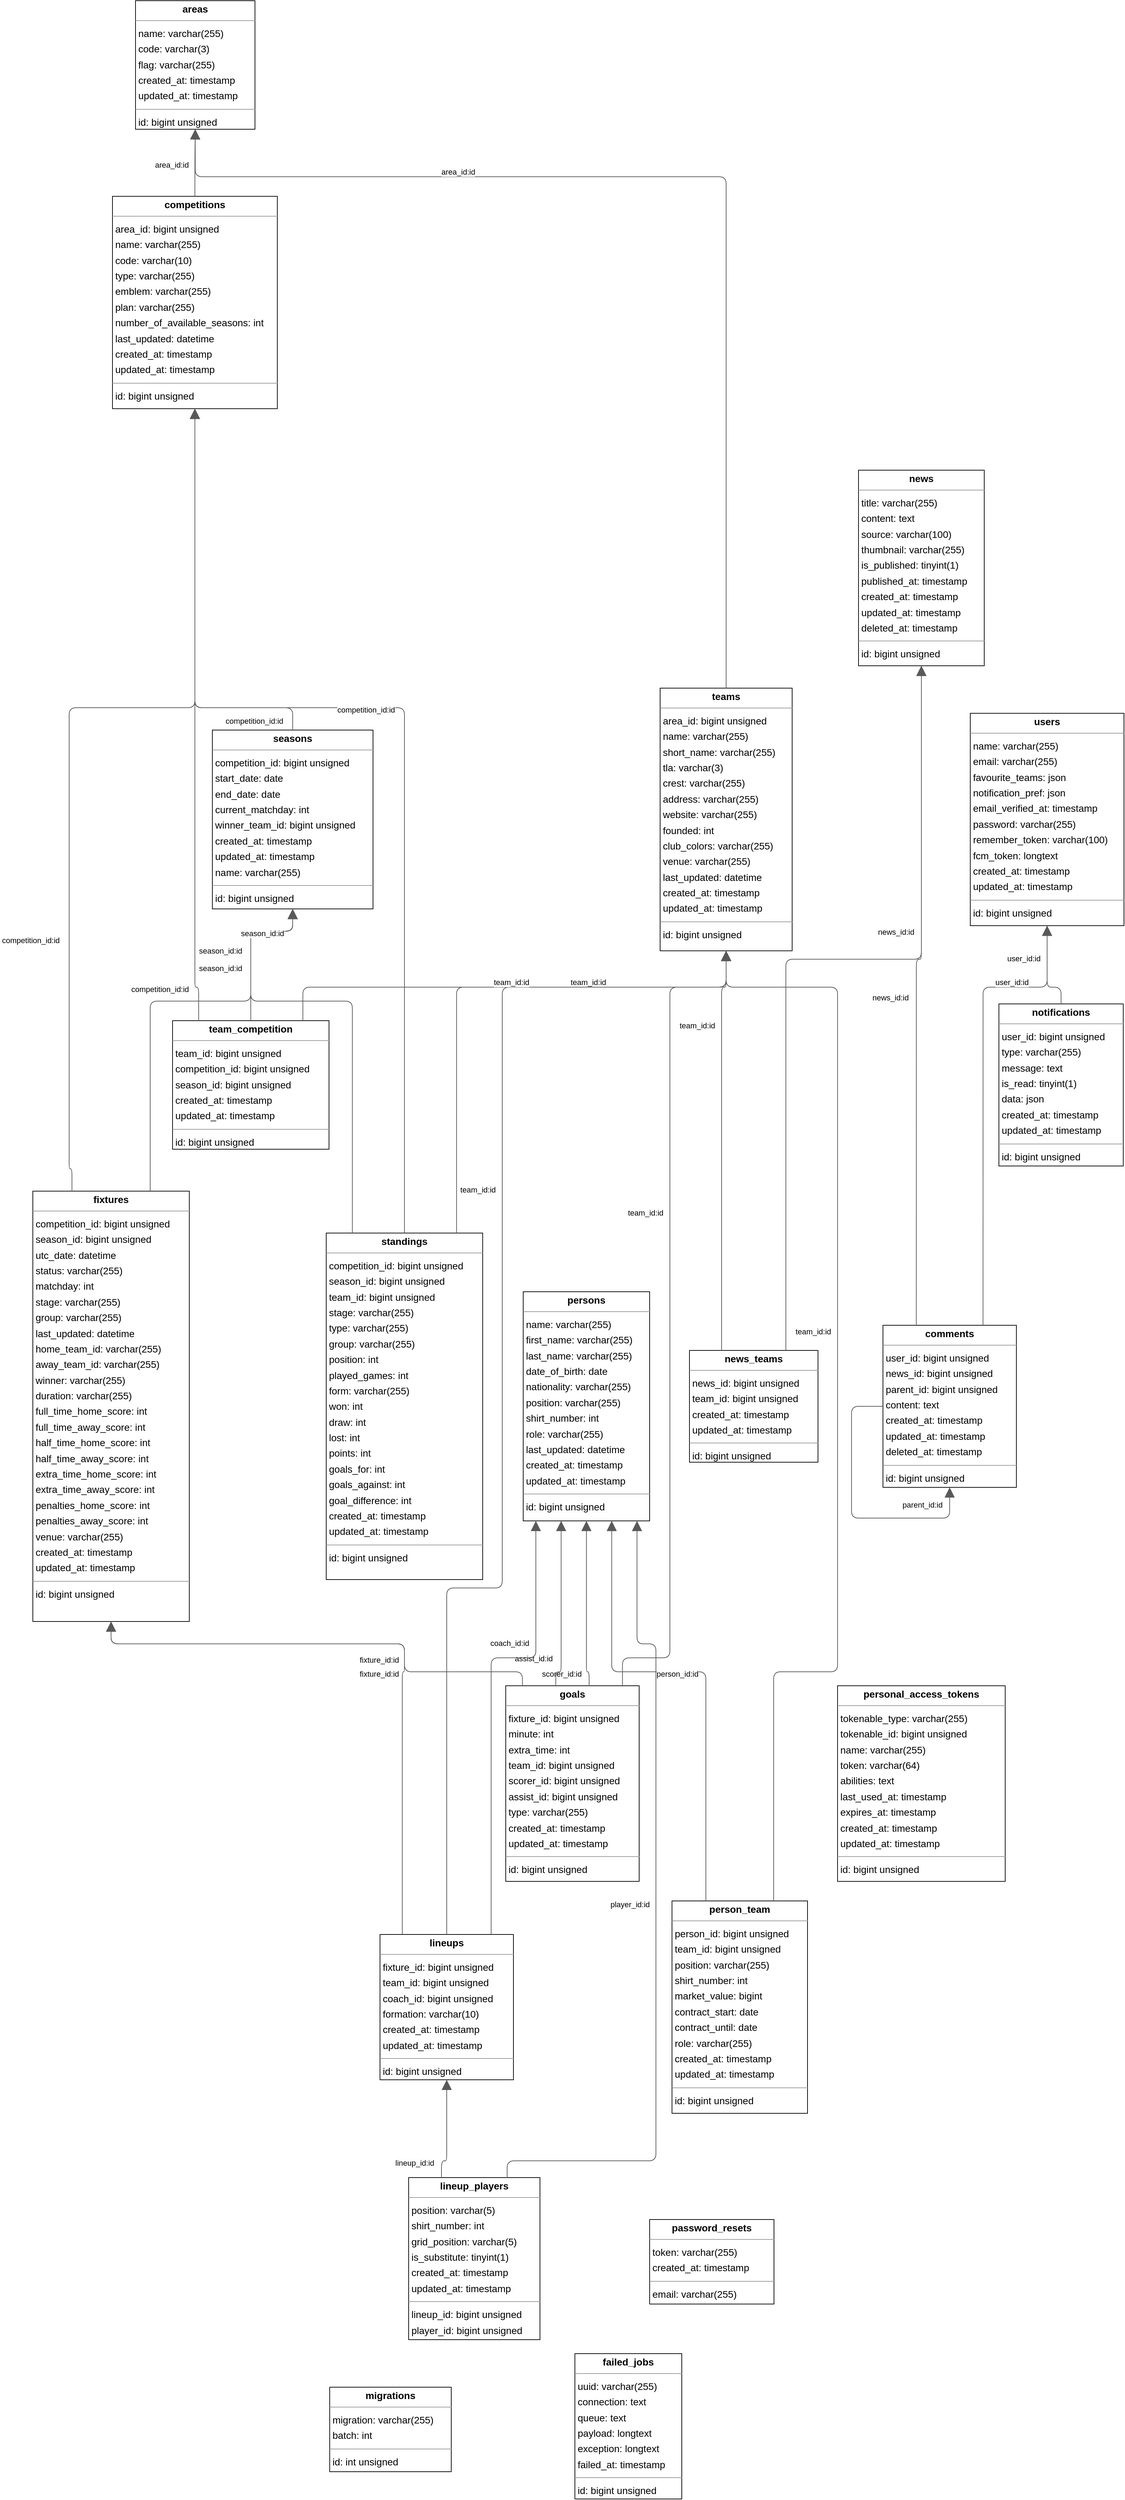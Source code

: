 <mxGraphModel dx="0" dy="0" grid="1" gridSize="10" guides="1" tooltips="1" connect="1" arrows="1" fold="1" page="0" pageScale="1" background="none" math="0" shadow="0">
  <root>
    <mxCell id="0" />
    <mxCell id="1" parent="0" />
    <mxCell id="node13" parent="1" vertex="1" value="&lt;p style=&quot;margin:0px;margin-top:4px;text-align:center;&quot;&gt;&lt;b&gt;areas&lt;/b&gt;&lt;/p&gt;&lt;hr size=&quot;1&quot;/&gt;&lt;p style=&quot;margin:0 0 0 4px;line-height:1.6;&quot;&gt; name: varchar(255)&lt;br/&gt; code: varchar(3)&lt;br/&gt; flag: varchar(255)&lt;br/&gt; created_at: timestamp&lt;br/&gt; updated_at: timestamp&lt;/p&gt;&lt;hr size=&quot;1&quot;/&gt;&lt;p style=&quot;margin:0 0 0 4px;line-height:1.6;&quot;&gt; id: bigint unsigned&lt;/p&gt;" style="verticalAlign=top;align=left;overflow=fill;fontSize=14;fontFamily=Helvetica;html=1;rounded=0;shadow=0;comic=0;labelBackgroundColor=none;strokeWidth=1;">
      <mxGeometry x="27" y="-308" width="171" height="184" as="geometry" />
    </mxCell>
    <mxCell id="node20" parent="1" vertex="1" value="&lt;p style=&quot;margin:0px;margin-top:4px;text-align:center;&quot;&gt;&lt;b&gt;comments&lt;/b&gt;&lt;/p&gt;&lt;hr size=&quot;1&quot;/&gt;&lt;p style=&quot;margin:0 0 0 4px;line-height:1.6;&quot;&gt; user_id: bigint unsigned&lt;br/&gt; news_id: bigint unsigned&lt;br/&gt; parent_id: bigint unsigned&lt;br/&gt; content: text&lt;br/&gt; created_at: timestamp&lt;br/&gt; updated_at: timestamp&lt;br/&gt; deleted_at: timestamp&lt;/p&gt;&lt;hr size=&quot;1&quot;/&gt;&lt;p style=&quot;margin:0 0 0 4px;line-height:1.6;&quot;&gt; id: bigint unsigned&lt;/p&gt;" style="verticalAlign=top;align=left;overflow=fill;fontSize=14;fontFamily=Helvetica;html=1;rounded=0;shadow=0;comic=0;labelBackgroundColor=none;strokeWidth=1;">
      <mxGeometry x="1097" y="1588" width="191" height="232" as="geometry" />
    </mxCell>
    <mxCell id="node11" parent="1" vertex="1" value="&lt;p style=&quot;margin:0px;margin-top:4px;text-align:center;&quot;&gt;&lt;b&gt;competitions&lt;/b&gt;&lt;/p&gt;&lt;hr size=&quot;1&quot;/&gt;&lt;p style=&quot;margin:0 0 0 4px;line-height:1.6;&quot;&gt; area_id: bigint unsigned&lt;br/&gt; name: varchar(255)&lt;br/&gt; code: varchar(10)&lt;br/&gt; type: varchar(255)&lt;br/&gt; emblem: varchar(255)&lt;br/&gt; plan: varchar(255)&lt;br/&gt; number_of_available_seasons: int&lt;br/&gt; last_updated: datetime&lt;br/&gt; created_at: timestamp&lt;br/&gt; updated_at: timestamp&lt;/p&gt;&lt;hr size=&quot;1&quot;/&gt;&lt;p style=&quot;margin:0 0 0 4px;line-height:1.6;&quot;&gt; id: bigint unsigned&lt;/p&gt;" style="verticalAlign=top;align=left;overflow=fill;fontSize=14;fontFamily=Helvetica;html=1;rounded=0;shadow=0;comic=0;labelBackgroundColor=none;strokeWidth=1;">
      <mxGeometry x="-6" y="-28" width="236" height="304" as="geometry" />
    </mxCell>
    <mxCell id="node5" parent="1" vertex="1" value="&lt;p style=&quot;margin:0px;margin-top:4px;text-align:center;&quot;&gt;&lt;b&gt;failed_jobs&lt;/b&gt;&lt;/p&gt;&lt;hr size=&quot;1&quot;/&gt;&lt;p style=&quot;margin:0 0 0 4px;line-height:1.6;&quot;&gt; uuid: varchar(255)&lt;br/&gt; connection: text&lt;br/&gt; queue: text&lt;br/&gt; payload: longtext&lt;br/&gt; exception: longtext&lt;br/&gt; failed_at: timestamp&lt;/p&gt;&lt;hr size=&quot;1&quot;/&gt;&lt;p style=&quot;margin:0 0 0 4px;line-height:1.6;&quot;&gt; id: bigint unsigned&lt;/p&gt;" style="verticalAlign=top;align=left;overflow=fill;fontSize=14;fontFamily=Helvetica;html=1;rounded=0;shadow=0;comic=0;labelBackgroundColor=none;strokeWidth=1;">
      <mxGeometry x="656" y="3060" width="153" height="208" as="geometry" />
    </mxCell>
    <mxCell id="node15" parent="1" vertex="1" value="&lt;p style=&quot;margin:0px;margin-top:4px;text-align:center;&quot;&gt;&lt;b&gt;fixtures&lt;/b&gt;&lt;/p&gt;&lt;hr size=&quot;1&quot;/&gt;&lt;p style=&quot;margin:0 0 0 4px;line-height:1.6;&quot;&gt; competition_id: bigint unsigned&lt;br/&gt; season_id: bigint unsigned&lt;br/&gt; utc_date: datetime&lt;br/&gt; status: varchar(255)&lt;br/&gt; matchday: int&lt;br/&gt; stage: varchar(255)&lt;br/&gt; group: varchar(255)&lt;br/&gt; last_updated: datetime&lt;br/&gt; home_team_id: varchar(255)&lt;br/&gt; away_team_id: varchar(255)&lt;br/&gt; winner: varchar(255)&lt;br/&gt; duration: varchar(255)&lt;br/&gt; full_time_home_score: int&lt;br/&gt; full_time_away_score: int&lt;br/&gt; half_time_home_score: int&lt;br/&gt; half_time_away_score: int&lt;br/&gt; extra_time_home_score: int&lt;br/&gt; extra_time_away_score: int&lt;br/&gt; penalties_home_score: int&lt;br/&gt; penalties_away_score: int&lt;br/&gt; venue: varchar(255)&lt;br/&gt; created_at: timestamp&lt;br/&gt; updated_at: timestamp&lt;/p&gt;&lt;hr size=&quot;1&quot;/&gt;&lt;p style=&quot;margin:0 0 0 4px;line-height:1.6;&quot;&gt; id: bigint unsigned&lt;/p&gt;" style="verticalAlign=top;align=left;overflow=fill;fontSize=14;fontFamily=Helvetica;html=1;rounded=0;shadow=0;comic=0;labelBackgroundColor=none;strokeWidth=1;">
      <mxGeometry x="-120" y="1396" width="224" height="616" as="geometry" />
    </mxCell>
    <mxCell id="node6" parent="1" vertex="1" value="&lt;p style=&quot;margin:0px;margin-top:4px;text-align:center;&quot;&gt;&lt;b&gt;goals&lt;/b&gt;&lt;/p&gt;&lt;hr size=&quot;1&quot;/&gt;&lt;p style=&quot;margin:0 0 0 4px;line-height:1.6;&quot;&gt; fixture_id: bigint unsigned&lt;br/&gt; minute: int&lt;br/&gt; extra_time: int&lt;br/&gt; team_id: bigint unsigned&lt;br/&gt; scorer_id: bigint unsigned&lt;br/&gt; assist_id: bigint unsigned&lt;br/&gt; type: varchar(255)&lt;br/&gt; created_at: timestamp&lt;br/&gt; updated_at: timestamp&lt;/p&gt;&lt;hr size=&quot;1&quot;/&gt;&lt;p style=&quot;margin:0 0 0 4px;line-height:1.6;&quot;&gt; id: bigint unsigned&lt;/p&gt;" style="verticalAlign=top;align=left;overflow=fill;fontSize=14;fontFamily=Helvetica;html=1;rounded=0;shadow=0;comic=0;labelBackgroundColor=none;strokeWidth=1;">
      <mxGeometry x="557" y="2104" width="191" height="280" as="geometry" />
    </mxCell>
    <mxCell id="node19" parent="1" vertex="1" value="&lt;p style=&quot;margin:0px;margin-top:4px;text-align:center;&quot;&gt;&lt;b&gt;lineup_players&lt;/b&gt;&lt;/p&gt;&lt;hr size=&quot;1&quot;/&gt;&lt;p style=&quot;margin:0 0 0 4px;line-height:1.6;&quot;&gt; position: varchar(5)&lt;br/&gt; shirt_number: int&lt;br/&gt; grid_position: varchar(5)&lt;br/&gt; is_substitute: tinyint(1)&lt;br/&gt; created_at: timestamp&lt;br/&gt; updated_at: timestamp&lt;/p&gt;&lt;hr size=&quot;1&quot;/&gt;&lt;p style=&quot;margin:0 0 0 4px;line-height:1.6;&quot;&gt; lineup_id: bigint unsigned&lt;br/&gt; player_id: bigint unsigned&lt;/p&gt;" style="verticalAlign=top;align=left;overflow=fill;fontSize=14;fontFamily=Helvetica;html=1;rounded=0;shadow=0;comic=0;labelBackgroundColor=none;strokeWidth=1;">
      <mxGeometry x="418" y="2808" width="188" height="232" as="geometry" />
    </mxCell>
    <mxCell id="node9" parent="1" vertex="1" value="&lt;p style=&quot;margin:0px;margin-top:4px;text-align:center;&quot;&gt;&lt;b&gt;lineups&lt;/b&gt;&lt;/p&gt;&lt;hr size=&quot;1&quot;/&gt;&lt;p style=&quot;margin:0 0 0 4px;line-height:1.6;&quot;&gt; fixture_id: bigint unsigned&lt;br/&gt; team_id: bigint unsigned&lt;br/&gt; coach_id: bigint unsigned&lt;br/&gt; formation: varchar(10)&lt;br/&gt; created_at: timestamp&lt;br/&gt; updated_at: timestamp&lt;/p&gt;&lt;hr size=&quot;1&quot;/&gt;&lt;p style=&quot;margin:0 0 0 4px;line-height:1.6;&quot;&gt; id: bigint unsigned&lt;/p&gt;" style="verticalAlign=top;align=left;overflow=fill;fontSize=14;fontFamily=Helvetica;html=1;rounded=0;shadow=0;comic=0;labelBackgroundColor=none;strokeWidth=1;">
      <mxGeometry x="377" y="2460" width="191" height="208" as="geometry" />
    </mxCell>
    <mxCell id="node17" parent="1" vertex="1" value="&lt;p style=&quot;margin:0px;margin-top:4px;text-align:center;&quot;&gt;&lt;b&gt;migrations&lt;/b&gt;&lt;/p&gt;&lt;hr size=&quot;1&quot;/&gt;&lt;p style=&quot;margin:0 0 0 4px;line-height:1.6;&quot;&gt; migration: varchar(255)&lt;br/&gt; batch: int&lt;/p&gt;&lt;hr size=&quot;1&quot;/&gt;&lt;p style=&quot;margin:0 0 0 4px;line-height:1.6;&quot;&gt; id: int unsigned&lt;/p&gt;" style="verticalAlign=top;align=left;overflow=fill;fontSize=14;fontFamily=Helvetica;html=1;rounded=0;shadow=0;comic=0;labelBackgroundColor=none;strokeWidth=1;">
      <mxGeometry x="305" y="3108" width="174" height="121" as="geometry" />
    </mxCell>
    <mxCell id="node1" parent="1" vertex="1" value="&lt;p style=&quot;margin:0px;margin-top:4px;text-align:center;&quot;&gt;&lt;b&gt;news&lt;/b&gt;&lt;/p&gt;&lt;hr size=&quot;1&quot;/&gt;&lt;p style=&quot;margin:0 0 0 4px;line-height:1.6;&quot;&gt; title: varchar(255)&lt;br/&gt; content: text&lt;br/&gt; source: varchar(100)&lt;br/&gt; thumbnail: varchar(255)&lt;br/&gt; is_published: tinyint(1)&lt;br/&gt; published_at: timestamp&lt;br/&gt; created_at: timestamp&lt;br/&gt; updated_at: timestamp&lt;br/&gt; deleted_at: timestamp&lt;/p&gt;&lt;hr size=&quot;1&quot;/&gt;&lt;p style=&quot;margin:0 0 0 4px;line-height:1.6;&quot;&gt; id: bigint unsigned&lt;/p&gt;" style="verticalAlign=top;align=left;overflow=fill;fontSize=14;fontFamily=Helvetica;html=1;rounded=0;shadow=0;comic=0;labelBackgroundColor=none;strokeWidth=1;">
      <mxGeometry x="1062" y="364" width="180" height="280" as="geometry" />
    </mxCell>
    <mxCell id="node14" parent="1" vertex="1" value="&lt;p style=&quot;margin:0px;margin-top:4px;text-align:center;&quot;&gt;&lt;b&gt;news_teams&lt;/b&gt;&lt;/p&gt;&lt;hr size=&quot;1&quot;/&gt;&lt;p style=&quot;margin:0 0 0 4px;line-height:1.6;&quot;&gt; news_id: bigint unsigned&lt;br/&gt; team_id: bigint unsigned&lt;br/&gt; created_at: timestamp&lt;br/&gt; updated_at: timestamp&lt;/p&gt;&lt;hr size=&quot;1&quot;/&gt;&lt;p style=&quot;margin:0 0 0 4px;line-height:1.6;&quot;&gt; id: bigint unsigned&lt;/p&gt;" style="verticalAlign=top;align=left;overflow=fill;fontSize=14;fontFamily=Helvetica;html=1;rounded=0;shadow=0;comic=0;labelBackgroundColor=none;strokeWidth=1;">
      <mxGeometry x="820" y="1624" width="184" height="160" as="geometry" />
    </mxCell>
    <mxCell id="node3" parent="1" vertex="1" value="&lt;p style=&quot;margin:0px;margin-top:4px;text-align:center;&quot;&gt;&lt;b&gt;notifications&lt;/b&gt;&lt;/p&gt;&lt;hr size=&quot;1&quot;/&gt;&lt;p style=&quot;margin:0 0 0 4px;line-height:1.6;&quot;&gt; user_id: bigint unsigned&lt;br/&gt; type: varchar(255)&lt;br/&gt; message: text&lt;br/&gt; is_read: tinyint(1)&lt;br/&gt; data: json&lt;br/&gt; created_at: timestamp&lt;br/&gt; updated_at: timestamp&lt;/p&gt;&lt;hr size=&quot;1&quot;/&gt;&lt;p style=&quot;margin:0 0 0 4px;line-height:1.6;&quot;&gt; id: bigint unsigned&lt;/p&gt;" style="verticalAlign=top;align=left;overflow=fill;fontSize=14;fontFamily=Helvetica;html=1;rounded=0;shadow=0;comic=0;labelBackgroundColor=none;strokeWidth=1;">
      <mxGeometry x="1263" y="1128" width="178" height="232" as="geometry" />
    </mxCell>
    <mxCell id="node2" parent="1" vertex="1" value="&lt;p style=&quot;margin:0px;margin-top:4px;text-align:center;&quot;&gt;&lt;b&gt;password_resets&lt;/b&gt;&lt;/p&gt;&lt;hr size=&quot;1&quot;/&gt;&lt;p style=&quot;margin:0 0 0 4px;line-height:1.6;&quot;&gt; token: varchar(255)&lt;br/&gt; created_at: timestamp&lt;/p&gt;&lt;hr size=&quot;1&quot;/&gt;&lt;p style=&quot;margin:0 0 0 4px;line-height:1.6;&quot;&gt; email: varchar(255)&lt;/p&gt;" style="verticalAlign=top;align=left;overflow=fill;fontSize=14;fontFamily=Helvetica;html=1;rounded=0;shadow=0;comic=0;labelBackgroundColor=none;strokeWidth=1;">
      <mxGeometry x="763" y="2868" width="178" height="121" as="geometry" />
    </mxCell>
    <mxCell id="node8" parent="1" vertex="1" value="&lt;p style=&quot;margin:0px;margin-top:4px;text-align:center;&quot;&gt;&lt;b&gt;person_team&lt;/b&gt;&lt;/p&gt;&lt;hr size=&quot;1&quot;/&gt;&lt;p style=&quot;margin:0 0 0 4px;line-height:1.6;&quot;&gt; person_id: bigint unsigned&lt;br/&gt; team_id: bigint unsigned&lt;br/&gt; position: varchar(255)&lt;br/&gt; shirt_number: int&lt;br/&gt; market_value: bigint&lt;br/&gt; contract_start: date&lt;br/&gt; contract_until: date&lt;br/&gt; role: varchar(255)&lt;br/&gt; created_at: timestamp&lt;br/&gt; updated_at: timestamp&lt;/p&gt;&lt;hr size=&quot;1&quot;/&gt;&lt;p style=&quot;margin:0 0 0 4px;line-height:1.6;&quot;&gt; id: bigint unsigned&lt;/p&gt;" style="verticalAlign=top;align=left;overflow=fill;fontSize=14;fontFamily=Helvetica;html=1;rounded=0;shadow=0;comic=0;labelBackgroundColor=none;strokeWidth=1;">
      <mxGeometry x="795" y="2412" width="194" height="304" as="geometry" />
    </mxCell>
    <mxCell id="node7" parent="1" vertex="1" value="&lt;p style=&quot;margin:0px;margin-top:4px;text-align:center;&quot;&gt;&lt;b&gt;personal_access_tokens&lt;/b&gt;&lt;/p&gt;&lt;hr size=&quot;1&quot;/&gt;&lt;p style=&quot;margin:0 0 0 4px;line-height:1.6;&quot;&gt; tokenable_type: varchar(255)&lt;br/&gt; tokenable_id: bigint unsigned&lt;br/&gt; name: varchar(255)&lt;br/&gt; token: varchar(64)&lt;br/&gt; abilities: text&lt;br/&gt; last_used_at: timestamp&lt;br/&gt; expires_at: timestamp&lt;br/&gt; created_at: timestamp&lt;br/&gt; updated_at: timestamp&lt;/p&gt;&lt;hr size=&quot;1&quot;/&gt;&lt;p style=&quot;margin:0 0 0 4px;line-height:1.6;&quot;&gt; id: bigint unsigned&lt;/p&gt;" style="verticalAlign=top;align=left;overflow=fill;fontSize=14;fontFamily=Helvetica;html=1;rounded=0;shadow=0;comic=0;labelBackgroundColor=none;strokeWidth=1;">
      <mxGeometry x="1032" y="2104" width="240" height="280" as="geometry" />
    </mxCell>
    <mxCell id="node10" parent="1" vertex="1" value="&lt;p style=&quot;margin:0px;margin-top:4px;text-align:center;&quot;&gt;&lt;b&gt;persons&lt;/b&gt;&lt;/p&gt;&lt;hr size=&quot;1&quot;/&gt;&lt;p style=&quot;margin:0 0 0 4px;line-height:1.6;&quot;&gt; name: varchar(255)&lt;br/&gt; first_name: varchar(255)&lt;br/&gt; last_name: varchar(255)&lt;br/&gt; date_of_birth: date&lt;br/&gt; nationality: varchar(255)&lt;br/&gt; position: varchar(255)&lt;br/&gt; shirt_number: int&lt;br/&gt; role: varchar(255)&lt;br/&gt; last_updated: datetime&lt;br/&gt; created_at: timestamp&lt;br/&gt; updated_at: timestamp&lt;/p&gt;&lt;hr size=&quot;1&quot;/&gt;&lt;p style=&quot;margin:0 0 0 4px;line-height:1.6;&quot;&gt; id: bigint unsigned&lt;/p&gt;" style="verticalAlign=top;align=left;overflow=fill;fontSize=14;fontFamily=Helvetica;html=1;rounded=0;shadow=0;comic=0;labelBackgroundColor=none;strokeWidth=1;">
      <mxGeometry x="582" y="1540" width="181" height="328" as="geometry" />
    </mxCell>
    <mxCell id="node12" parent="1" vertex="1" value="&lt;p style=&quot;margin:0px;margin-top:4px;text-align:center;&quot;&gt;&lt;b&gt;seasons&lt;/b&gt;&lt;/p&gt;&lt;hr size=&quot;1&quot;/&gt;&lt;p style=&quot;margin:0 0 0 4px;line-height:1.6;&quot;&gt; competition_id: bigint unsigned&lt;br/&gt; start_date: date&lt;br/&gt; end_date: date&lt;br/&gt; current_matchday: int&lt;br/&gt; winner_team_id: bigint unsigned&lt;br/&gt; created_at: timestamp&lt;br/&gt; updated_at: timestamp&lt;br/&gt; name: varchar(255)&lt;/p&gt;&lt;hr size=&quot;1&quot;/&gt;&lt;p style=&quot;margin:0 0 0 4px;line-height:1.6;&quot;&gt; id: bigint unsigned&lt;/p&gt;" style="verticalAlign=top;align=left;overflow=fill;fontSize=14;fontFamily=Helvetica;html=1;rounded=0;shadow=0;comic=0;labelBackgroundColor=none;strokeWidth=1;">
      <mxGeometry x="137" y="736" width="230" height="256" as="geometry" />
    </mxCell>
    <mxCell id="node0" parent="1" vertex="1" value="&lt;p style=&quot;margin:0px;margin-top:4px;text-align:center;&quot;&gt;&lt;b&gt;standings&lt;/b&gt;&lt;/p&gt;&lt;hr size=&quot;1&quot;/&gt;&lt;p style=&quot;margin:0 0 0 4px;line-height:1.6;&quot;&gt; competition_id: bigint unsigned&lt;br/&gt; season_id: bigint unsigned&lt;br/&gt; team_id: bigint unsigned&lt;br/&gt; stage: varchar(255)&lt;br/&gt; type: varchar(255)&lt;br/&gt; group: varchar(255)&lt;br/&gt; position: int&lt;br/&gt; played_games: int&lt;br/&gt; form: varchar(255)&lt;br/&gt; won: int&lt;br/&gt; draw: int&lt;br/&gt; lost: int&lt;br/&gt; points: int&lt;br/&gt; goals_for: int&lt;br/&gt; goals_against: int&lt;br/&gt; goal_difference: int&lt;br/&gt; created_at: timestamp&lt;br/&gt; updated_at: timestamp&lt;/p&gt;&lt;hr size=&quot;1&quot;/&gt;&lt;p style=&quot;margin:0 0 0 4px;line-height:1.6;&quot;&gt; id: bigint unsigned&lt;/p&gt;" style="verticalAlign=top;align=left;overflow=fill;fontSize=14;fontFamily=Helvetica;html=1;rounded=0;shadow=0;comic=0;labelBackgroundColor=none;strokeWidth=1;">
      <mxGeometry x="300" y="1456" width="224" height="496" as="geometry" />
    </mxCell>
    <mxCell id="node4" parent="1" vertex="1" value="&lt;p style=&quot;margin:0px;margin-top:4px;text-align:center;&quot;&gt;&lt;b&gt;team_competition&lt;/b&gt;&lt;/p&gt;&lt;hr size=&quot;1&quot;/&gt;&lt;p style=&quot;margin:0 0 0 4px;line-height:1.6;&quot;&gt; team_id: bigint unsigned&lt;br/&gt; competition_id: bigint unsigned&lt;br/&gt; season_id: bigint unsigned&lt;br/&gt; created_at: timestamp&lt;br/&gt; updated_at: timestamp&lt;/p&gt;&lt;hr size=&quot;1&quot;/&gt;&lt;p style=&quot;margin:0 0 0 4px;line-height:1.6;&quot;&gt; id: bigint unsigned&lt;/p&gt;" style="verticalAlign=top;align=left;overflow=fill;fontSize=14;fontFamily=Helvetica;html=1;rounded=0;shadow=0;comic=0;labelBackgroundColor=none;strokeWidth=1;">
      <mxGeometry x="80" y="1152" width="224" height="184" as="geometry" />
    </mxCell>
    <mxCell id="node18" parent="1" vertex="1" value="&lt;p style=&quot;margin:0px;margin-top:4px;text-align:center;&quot;&gt;&lt;b&gt;teams&lt;/b&gt;&lt;/p&gt;&lt;hr size=&quot;1&quot;/&gt;&lt;p style=&quot;margin:0 0 0 4px;line-height:1.6;&quot;&gt; area_id: bigint unsigned&lt;br/&gt; name: varchar(255)&lt;br/&gt; short_name: varchar(255)&lt;br/&gt; tla: varchar(3)&lt;br/&gt; crest: varchar(255)&lt;br/&gt; address: varchar(255)&lt;br/&gt; website: varchar(255)&lt;br/&gt; founded: int&lt;br/&gt; club_colors: varchar(255)&lt;br/&gt; venue: varchar(255)&lt;br/&gt; last_updated: datetime&lt;br/&gt; created_at: timestamp&lt;br/&gt; updated_at: timestamp&lt;/p&gt;&lt;hr size=&quot;1&quot;/&gt;&lt;p style=&quot;margin:0 0 0 4px;line-height:1.6;&quot;&gt; id: bigint unsigned&lt;/p&gt;" style="verticalAlign=top;align=left;overflow=fill;fontSize=14;fontFamily=Helvetica;html=1;rounded=0;shadow=0;comic=0;labelBackgroundColor=none;strokeWidth=1;">
      <mxGeometry x="778" y="676" width="189" height="376" as="geometry" />
    </mxCell>
    <mxCell id="node16" parent="1" vertex="1" value="&lt;p style=&quot;margin:0px;margin-top:4px;text-align:center;&quot;&gt;&lt;b&gt;users&lt;/b&gt;&lt;/p&gt;&lt;hr size=&quot;1&quot;/&gt;&lt;p style=&quot;margin:0 0 0 4px;line-height:1.6;&quot;&gt; name: varchar(255)&lt;br/&gt; email: varchar(255)&lt;br/&gt; favourite_teams: json&lt;br/&gt; notification_pref: json&lt;br/&gt; email_verified_at: timestamp&lt;br/&gt; password: varchar(255)&lt;br/&gt; remember_token: varchar(100)&lt;br/&gt; fcm_token: longtext&lt;br/&gt; created_at: timestamp&lt;br/&gt; updated_at: timestamp&lt;/p&gt;&lt;hr size=&quot;1&quot;/&gt;&lt;p style=&quot;margin:0 0 0 4px;line-height:1.6;&quot;&gt; id: bigint unsigned&lt;/p&gt;" style="verticalAlign=top;align=left;overflow=fill;fontSize=14;fontFamily=Helvetica;html=1;rounded=0;shadow=0;comic=0;labelBackgroundColor=none;strokeWidth=1;">
      <mxGeometry x="1222" y="712" width="220" height="304" as="geometry" />
    </mxCell>
    <mxCell id="edge14" edge="1" value="" parent="1" source="node20" target="node20" style="html=1;rounded=1;edgeStyle=orthogonalEdgeStyle;dashed=0;startArrow=none;endArrow=block;endSize=12;strokeColor=#595959;exitX=0.000;exitY=0.500;exitDx=0;exitDy=0;entryX=0.500;entryY=1.000;entryDx=0;entryDy=0;">
      <mxGeometry width="50" height="50" relative="1" as="geometry">
        <Array as="points">
          <mxPoint x="1052" y="1704" />
          <mxPoint x="1052" y="1864" />
          <mxPoint x="1192" y="1864" />
        </Array>
      </mxGeometry>
    </mxCell>
    <mxCell id="label86" parent="edge14" vertex="1" connectable="0" value="parent_id:id" style="edgeLabel;resizable=0;html=1;align=left;verticalAlign=top;strokeColor=default;">
      <mxGeometry x="1123" y="1832" as="geometry" />
    </mxCell>
    <mxCell id="edge4" edge="1" value="" parent="1" source="node20" target="node1" style="html=1;rounded=1;edgeStyle=orthogonalEdgeStyle;dashed=0;startArrow=none;endArrow=block;endSize=12;strokeColor=#595959;exitX=0.250;exitY=0.000;exitDx=0;exitDy=0;entryX=0.500;entryY=1.000;entryDx=0;entryDy=0;">
      <mxGeometry width="50" height="50" relative="1" as="geometry">
        <Array as="points">
          <mxPoint x="1144" y="1064" />
          <mxPoint x="1152" y="1064" />
        </Array>
      </mxGeometry>
    </mxCell>
    <mxCell id="label26" parent="edge4" vertex="1" connectable="0" value="news_id:id" style="edgeLabel;resizable=0;html=1;align=left;verticalAlign=top;strokeColor=default;">
      <mxGeometry x="1080" y="1106" as="geometry" />
    </mxCell>
    <mxCell id="edge2" edge="1" value="" parent="1" source="node20" target="node16" style="html=1;rounded=1;edgeStyle=orthogonalEdgeStyle;dashed=0;startArrow=none;endArrow=block;endSize=12;strokeColor=#595959;exitX=0.750;exitY=0.000;exitDx=0;exitDy=0;entryX=0.500;entryY=1.000;entryDx=0;entryDy=0;">
      <mxGeometry width="50" height="50" relative="1" as="geometry">
        <Array as="points">
          <mxPoint x="1240" y="1104" />
          <mxPoint x="1332" y="1104" />
        </Array>
      </mxGeometry>
    </mxCell>
    <mxCell id="label14" parent="edge2" vertex="1" connectable="0" value="user_id:id" style="edgeLabel;resizable=0;html=1;align=left;verticalAlign=top;strokeColor=default;">
      <mxGeometry x="1256" y="1084" as="geometry" />
    </mxCell>
    <mxCell id="edge23" edge="1" value="" parent="1" source="node11" target="node13" style="html=1;rounded=1;edgeStyle=orthogonalEdgeStyle;dashed=0;startArrow=none;endArrow=block;endSize=12;strokeColor=#595959;exitX=0.500;exitY=0.000;exitDx=0;exitDy=0;entryX=0.500;entryY=1.000;entryDx=0;entryDy=0;">
      <mxGeometry width="50" height="50" relative="1" as="geometry">
        <Array as="points" />
      </mxGeometry>
    </mxCell>
    <mxCell id="label140" parent="edge23" vertex="1" connectable="0" value="area_id:id" style="edgeLabel;resizable=0;html=1;align=left;verticalAlign=top;strokeColor=default;">
      <mxGeometry x="53" y="-86" as="geometry" />
    </mxCell>
    <mxCell id="edge19" edge="1" value="" parent="1" source="node15" target="node11" style="html=1;rounded=1;edgeStyle=orthogonalEdgeStyle;dashed=0;startArrow=none;endArrow=block;endSize=12;strokeColor=#595959;exitX=0.250;exitY=0.000;exitDx=0;exitDy=0;entryX=0.500;entryY=1.000;entryDx=0;entryDy=0;">
      <mxGeometry width="50" height="50" relative="1" as="geometry">
        <Array as="points">
          <mxPoint x="-64" y="1364" />
          <mxPoint x="-68" y="1364" />
          <mxPoint x="-68" y="704" />
          <mxPoint x="112" y="704" />
        </Array>
      </mxGeometry>
    </mxCell>
    <mxCell id="label116" parent="edge19" vertex="1" connectable="0" value="competition_id:id" style="edgeLabel;resizable=0;html=1;align=left;verticalAlign=top;strokeColor=default;">
      <mxGeometry x="-166" y="1024" as="geometry" />
    </mxCell>
    <mxCell id="edge1" edge="1" value="" parent="1" source="node15" target="node12" style="html=1;rounded=1;edgeStyle=orthogonalEdgeStyle;dashed=0;startArrow=none;endArrow=block;endSize=12;strokeColor=#595959;exitX=0.750;exitY=0.000;exitDx=0;exitDy=0;entryX=0.500;entryY=1.000;entryDx=0;entryDy=0;">
      <mxGeometry width="50" height="50" relative="1" as="geometry">
        <Array as="points">
          <mxPoint x="48" y="1124" />
          <mxPoint x="192" y="1124" />
          <mxPoint x="192" y="1024" />
          <mxPoint x="252" y="1024" />
        </Array>
      </mxGeometry>
    </mxCell>
    <mxCell id="label8" parent="edge1" vertex="1" connectable="0" value="season_id:id" style="edgeLabel;resizable=0;html=1;align=left;verticalAlign=top;strokeColor=default;">
      <mxGeometry x="116" y="1064" as="geometry" />
    </mxCell>
    <mxCell id="edge15" edge="1" value="" parent="1" source="node6" target="node15" style="html=1;rounded=1;edgeStyle=orthogonalEdgeStyle;dashed=0;startArrow=none;endArrow=block;endSize=12;strokeColor=#595959;exitX=0.125;exitY=0.000;exitDx=0;exitDy=0;entryX=0.500;entryY=1.000;entryDx=0;entryDy=0;">
      <mxGeometry width="50" height="50" relative="1" as="geometry">
        <Array as="points">
          <mxPoint x="580" y="2084" />
          <mxPoint x="412" y="2084" />
          <mxPoint x="412" y="2044" />
          <mxPoint x="-8" y="2044" />
        </Array>
      </mxGeometry>
    </mxCell>
    <mxCell id="label92" parent="edge15" vertex="1" connectable="0" value="fixture_id:id" style="edgeLabel;resizable=0;html=1;align=left;verticalAlign=top;strokeColor=default;">
      <mxGeometry x="346" y="2074" as="geometry" />
    </mxCell>
    <mxCell id="edge16" edge="1" value="" parent="1" source="node6" target="node10" style="html=1;rounded=1;edgeStyle=orthogonalEdgeStyle;dashed=0;startArrow=none;endArrow=block;endSize=12;strokeColor=#595959;exitX=0.625;exitY=0.000;exitDx=0;exitDy=0;entryX=0.500;entryY=1.000;entryDx=0;entryDy=0;">
      <mxGeometry width="50" height="50" relative="1" as="geometry">
        <Array as="points">
          <mxPoint x="676" y="2084" />
          <mxPoint x="672" y="2084" />
        </Array>
      </mxGeometry>
    </mxCell>
    <mxCell id="label98" parent="edge16" vertex="1" connectable="0" value="scorer_id:id" style="edgeLabel;resizable=0;html=1;align=left;verticalAlign=top;strokeColor=default;">
      <mxGeometry x="607" y="2074" as="geometry" />
    </mxCell>
    <mxCell id="edge24" edge="1" value="" parent="1" source="node6" target="node10" style="html=1;rounded=1;edgeStyle=orthogonalEdgeStyle;dashed=0;startArrow=none;endArrow=block;endSize=12;strokeColor=#595959;exitX=0.375;exitY=0.000;exitDx=0;exitDy=0;entryX=0.300;entryY=1.000;entryDx=0;entryDy=0;">
      <mxGeometry width="50" height="50" relative="1" as="geometry">
        <Array as="points">
          <mxPoint x="628" y="2084" />
          <mxPoint x="636" y="2084" />
        </Array>
      </mxGeometry>
    </mxCell>
    <mxCell id="label146" parent="edge24" vertex="1" connectable="0" value="assist_id:id" style="edgeLabel;resizable=0;html=1;align=left;verticalAlign=top;strokeColor=default;">
      <mxGeometry x="568" y="2052" as="geometry" />
    </mxCell>
    <mxCell id="edge11" edge="1" value="" parent="1" source="node6" target="node18" style="html=1;rounded=1;edgeStyle=orthogonalEdgeStyle;dashed=0;startArrow=none;endArrow=block;endSize=12;strokeColor=#595959;exitX=0.875;exitY=0.000;exitDx=0;exitDy=0;entryX=0.500;entryY=1.000;entryDx=0;entryDy=0;">
      <mxGeometry width="50" height="50" relative="1" as="geometry">
        <Array as="points">
          <mxPoint x="724" y="2064" />
          <mxPoint x="792" y="2064" />
          <mxPoint x="792" y="1104" />
          <mxPoint x="872" y="1104" />
        </Array>
      </mxGeometry>
    </mxCell>
    <mxCell id="label68" parent="edge11" vertex="1" connectable="0" value="team_id:id" style="edgeLabel;resizable=0;html=1;align=left;verticalAlign=top;strokeColor=default;">
      <mxGeometry x="730" y="1414" as="geometry" />
    </mxCell>
    <mxCell id="edge22" edge="1" value="" parent="1" source="node19" target="node9" style="html=1;rounded=1;edgeStyle=orthogonalEdgeStyle;dashed=0;startArrow=none;endArrow=block;endSize=12;strokeColor=#595959;exitX=0.250;exitY=0.000;exitDx=0;exitDy=0;entryX=0.500;entryY=1.000;entryDx=0;entryDy=0;">
      <mxGeometry width="50" height="50" relative="1" as="geometry">
        <Array as="points">
          <mxPoint x="465" y="2784" />
          <mxPoint x="472" y="2784" />
        </Array>
      </mxGeometry>
    </mxCell>
    <mxCell id="label134" parent="edge22" vertex="1" connectable="0" value="lineup_id:id" style="edgeLabel;resizable=0;html=1;align=left;verticalAlign=top;strokeColor=default;">
      <mxGeometry x="397" y="2774" as="geometry" />
    </mxCell>
    <mxCell id="edge0" edge="1" value="" parent="1" source="node19" target="node10" style="html=1;rounded=1;edgeStyle=orthogonalEdgeStyle;dashed=0;startArrow=none;endArrow=block;endSize=12;strokeColor=#595959;exitX=0.750;exitY=0.000;exitDx=0;exitDy=0;entryX=0.900;entryY=1.000;entryDx=0;entryDy=0;">
      <mxGeometry width="50" height="50" relative="1" as="geometry">
        <Array as="points">
          <mxPoint x="559" y="2784" />
          <mxPoint x="772" y="2784" />
          <mxPoint x="772" y="2044" />
          <mxPoint x="744" y="2044" />
        </Array>
      </mxGeometry>
    </mxCell>
    <mxCell id="label2" parent="edge0" vertex="1" connectable="0" value="player_id:id" style="edgeLabel;resizable=0;html=1;align=left;verticalAlign=top;strokeColor=default;">
      <mxGeometry x="705" y="2404" as="geometry" />
    </mxCell>
    <mxCell id="edge17" edge="1" value="" parent="1" source="node9" target="node15" style="html=1;rounded=1;edgeStyle=orthogonalEdgeStyle;dashed=0;startArrow=none;endArrow=block;endSize=12;strokeColor=#595959;exitX=0.167;exitY=0.000;exitDx=0;exitDy=0;entryX=0.500;entryY=1.000;entryDx=0;entryDy=0;">
      <mxGeometry width="50" height="50" relative="1" as="geometry">
        <Array as="points">
          <mxPoint x="408" y="2084" />
          <mxPoint x="412" y="2084" />
          <mxPoint x="412" y="2044" />
          <mxPoint x="-8" y="2044" />
        </Array>
      </mxGeometry>
    </mxCell>
    <mxCell id="label104" parent="edge17" vertex="1" connectable="0" value="fixture_id:id" style="edgeLabel;resizable=0;html=1;align=left;verticalAlign=top;strokeColor=default;">
      <mxGeometry x="346" y="2054" as="geometry" />
    </mxCell>
    <mxCell id="edge8" edge="1" value="" parent="1" source="node9" target="node10" style="html=1;rounded=1;edgeStyle=orthogonalEdgeStyle;dashed=0;startArrow=none;endArrow=block;endSize=12;strokeColor=#595959;exitX=0.833;exitY=0.000;exitDx=0;exitDy=0;entryX=0.100;entryY=1.000;entryDx=0;entryDy=0;">
      <mxGeometry width="50" height="50" relative="1" as="geometry">
        <Array as="points">
          <mxPoint x="536" y="2064" />
          <mxPoint x="600" y="2064" />
        </Array>
      </mxGeometry>
    </mxCell>
    <mxCell id="label50" parent="edge8" vertex="1" connectable="0" value="coach_id:id" style="edgeLabel;resizable=0;html=1;align=left;verticalAlign=top;strokeColor=default;">
      <mxGeometry x="533" y="2030" as="geometry" />
    </mxCell>
    <mxCell id="edge9" edge="1" value="" parent="1" source="node9" target="node18" style="html=1;rounded=1;edgeStyle=orthogonalEdgeStyle;dashed=0;startArrow=none;endArrow=block;endSize=12;strokeColor=#595959;exitX=0.500;exitY=0.000;exitDx=0;exitDy=0;entryX=0.500;entryY=1.000;entryDx=0;entryDy=0;">
      <mxGeometry width="50" height="50" relative="1" as="geometry">
        <Array as="points">
          <mxPoint x="472" y="1964" />
          <mxPoint x="552" y="1964" />
          <mxPoint x="552" y="1104" />
          <mxPoint x="872" y="1104" />
        </Array>
      </mxGeometry>
    </mxCell>
    <mxCell id="label56" parent="edge9" vertex="1" connectable="0" value="team_id:id" style="edgeLabel;resizable=0;html=1;align=left;verticalAlign=top;strokeColor=default;">
      <mxGeometry x="490" y="1381" as="geometry" />
    </mxCell>
    <mxCell id="edge21" edge="1" value="" parent="1" source="node14" target="node1" style="html=1;rounded=1;edgeStyle=orthogonalEdgeStyle;dashed=0;startArrow=none;endArrow=block;endSize=12;strokeColor=#595959;exitX=0.750;exitY=0.000;exitDx=0;exitDy=0;entryX=0.500;entryY=1.000;entryDx=0;entryDy=0;">
      <mxGeometry width="50" height="50" relative="1" as="geometry">
        <Array as="points">
          <mxPoint x="958" y="1064" />
          <mxPoint x="1152" y="1064" />
        </Array>
      </mxGeometry>
    </mxCell>
    <mxCell id="label128" parent="edge21" vertex="1" connectable="0" value="news_id:id" style="edgeLabel;resizable=0;html=1;align=left;verticalAlign=top;strokeColor=default;">
      <mxGeometry x="1088" y="1012" as="geometry" />
    </mxCell>
    <mxCell id="edge10" edge="1" value="" parent="1" source="node14" target="node18" style="html=1;rounded=1;edgeStyle=orthogonalEdgeStyle;dashed=0;startArrow=none;endArrow=block;endSize=12;strokeColor=#595959;exitX=0.250;exitY=0.000;exitDx=0;exitDy=0;entryX=0.500;entryY=1.000;entryDx=0;entryDy=0;">
      <mxGeometry width="50" height="50" relative="1" as="geometry">
        <Array as="points">
          <mxPoint x="866" y="1104" />
          <mxPoint x="872" y="1104" />
        </Array>
      </mxGeometry>
    </mxCell>
    <mxCell id="label62" parent="edge10" vertex="1" connectable="0" value="team_id:id" style="edgeLabel;resizable=0;html=1;align=left;verticalAlign=top;strokeColor=default;">
      <mxGeometry x="804" y="1146" as="geometry" />
    </mxCell>
    <mxCell id="edge12" edge="1" value="" parent="1" source="node3" target="node16" style="html=1;rounded=1;edgeStyle=orthogonalEdgeStyle;dashed=0;startArrow=none;endArrow=block;endSize=12;strokeColor=#595959;exitX=0.500;exitY=0.000;exitDx=0;exitDy=0;entryX=0.500;entryY=1.000;entryDx=0;entryDy=0;">
      <mxGeometry width="50" height="50" relative="1" as="geometry">
        <Array as="points">
          <mxPoint x="1352" y="1104" />
          <mxPoint x="1332" y="1104" />
        </Array>
      </mxGeometry>
    </mxCell>
    <mxCell id="label74" parent="edge12" vertex="1" connectable="0" value="user_id:id" style="edgeLabel;resizable=0;html=1;align=left;verticalAlign=top;strokeColor=default;">
      <mxGeometry x="1273" y="1050" as="geometry" />
    </mxCell>
    <mxCell id="edge20" edge="1" value="" parent="1" source="node8" target="node10" style="html=1;rounded=1;edgeStyle=orthogonalEdgeStyle;dashed=0;startArrow=none;endArrow=block;endSize=12;strokeColor=#595959;exitX=0.250;exitY=0.000;exitDx=0;exitDy=0;entryX=0.700;entryY=1.000;entryDx=0;entryDy=0;">
      <mxGeometry width="50" height="50" relative="1" as="geometry">
        <Array as="points">
          <mxPoint x="844" y="2084" />
          <mxPoint x="708" y="2084" />
        </Array>
      </mxGeometry>
    </mxCell>
    <mxCell id="label122" parent="edge20" vertex="1" connectable="0" value="person_id:id" style="edgeLabel;resizable=0;html=1;align=left;verticalAlign=top;strokeColor=default;">
      <mxGeometry x="771" y="2074" as="geometry" />
    </mxCell>
    <mxCell id="edge25" edge="1" value="" parent="1" source="node8" target="node18" style="html=1;rounded=1;edgeStyle=orthogonalEdgeStyle;dashed=0;startArrow=none;endArrow=block;endSize=12;strokeColor=#595959;exitX=0.750;exitY=0.000;exitDx=0;exitDy=0;entryX=0.500;entryY=1.000;entryDx=0;entryDy=0;">
      <mxGeometry width="50" height="50" relative="1" as="geometry">
        <Array as="points">
          <mxPoint x="941" y="2084" />
          <mxPoint x="1032" y="2084" />
          <mxPoint x="1032" y="1104" />
          <mxPoint x="872" y="1104" />
        </Array>
      </mxGeometry>
    </mxCell>
    <mxCell id="label152" parent="edge25" vertex="1" connectable="0" value="team_id:id" style="edgeLabel;resizable=0;html=1;align=left;verticalAlign=top;strokeColor=default;">
      <mxGeometry x="970" y="1584" as="geometry" />
    </mxCell>
    <mxCell id="edge3" edge="1" value="" parent="1" source="node12" target="node11" style="html=1;rounded=1;edgeStyle=orthogonalEdgeStyle;dashed=0;startArrow=none;endArrow=block;endSize=12;strokeColor=#595959;exitX=0.500;exitY=0.000;exitDx=0;exitDy=0;entryX=0.500;entryY=1.000;entryDx=0;entryDy=0;">
      <mxGeometry width="50" height="50" relative="1" as="geometry">
        <Array as="points">
          <mxPoint x="252" y="704" />
          <mxPoint x="112" y="704" />
        </Array>
      </mxGeometry>
    </mxCell>
    <mxCell id="label20" parent="edge3" vertex="1" connectable="0" value="competition_id:id" style="edgeLabel;resizable=0;html=1;align=left;verticalAlign=top;strokeColor=default;">
      <mxGeometry x="154" y="710" as="geometry" />
    </mxCell>
    <mxCell id="edge6" edge="1" value="" parent="1" source="node0" target="node11" style="html=1;rounded=1;edgeStyle=orthogonalEdgeStyle;dashed=0;startArrow=none;endArrow=block;endSize=12;strokeColor=#595959;exitX=0.500;exitY=0.000;exitDx=0;exitDy=0;entryX=0.500;entryY=1.000;entryDx=0;entryDy=0;">
      <mxGeometry width="50" height="50" relative="1" as="geometry">
        <Array as="points">
          <mxPoint x="412" y="704" />
          <mxPoint x="112" y="704" />
        </Array>
      </mxGeometry>
    </mxCell>
    <mxCell id="label38" parent="edge6" vertex="1" connectable="0" value="competition_id:id" style="edgeLabel;resizable=0;html=1;align=left;verticalAlign=top;strokeColor=default;">
      <mxGeometry x="314" y="694" as="geometry" />
    </mxCell>
    <mxCell id="edge7" edge="1" value="" parent="1" source="node0" target="node12" style="html=1;rounded=1;edgeStyle=orthogonalEdgeStyle;dashed=0;startArrow=none;endArrow=block;endSize=12;strokeColor=#595959;exitX=0.167;exitY=0.000;exitDx=0;exitDy=0;entryX=0.500;entryY=1.000;entryDx=0;entryDy=0;">
      <mxGeometry width="50" height="50" relative="1" as="geometry">
        <Array as="points">
          <mxPoint x="337" y="1124" />
          <mxPoint x="192" y="1124" />
          <mxPoint x="192" y="1024" />
          <mxPoint x="252" y="1024" />
        </Array>
      </mxGeometry>
    </mxCell>
    <mxCell id="label44" parent="edge7" vertex="1" connectable="0" value="season_id:id" style="edgeLabel;resizable=0;html=1;align=left;verticalAlign=top;strokeColor=default;">
      <mxGeometry x="116" y="1039" as="geometry" />
    </mxCell>
    <mxCell id="edge26" edge="1" value="" parent="1" source="node0" target="node18" style="html=1;rounded=1;edgeStyle=orthogonalEdgeStyle;dashed=0;startArrow=none;endArrow=block;endSize=12;strokeColor=#595959;exitX=0.833;exitY=0.000;exitDx=0;exitDy=0;entryX=0.500;entryY=1.000;entryDx=0;entryDy=0;">
      <mxGeometry width="50" height="50" relative="1" as="geometry">
        <Array as="points">
          <mxPoint x="487" y="1104" />
          <mxPoint x="872" y="1104" />
        </Array>
      </mxGeometry>
    </mxCell>
    <mxCell id="label158" parent="edge26" vertex="1" connectable="0" value="team_id:id" style="edgeLabel;resizable=0;html=1;align=left;verticalAlign=top;strokeColor=default;">
      <mxGeometry x="648" y="1084" as="geometry" />
    </mxCell>
    <mxCell id="edge5" edge="1" value="" parent="1" source="node4" target="node11" style="html=1;rounded=1;edgeStyle=orthogonalEdgeStyle;dashed=0;startArrow=none;endArrow=block;endSize=12;strokeColor=#595959;exitX=0.167;exitY=0.000;exitDx=0;exitDy=0;entryX=0.500;entryY=1.000;entryDx=0;entryDy=0;">
      <mxGeometry width="50" height="50" relative="1" as="geometry">
        <Array as="points">
          <mxPoint x="117" y="1104" />
          <mxPoint x="112" y="1104" />
        </Array>
      </mxGeometry>
    </mxCell>
    <mxCell id="label32" parent="edge5" vertex="1" connectable="0" value="competition_id:id" style="edgeLabel;resizable=0;html=1;align=left;verticalAlign=top;strokeColor=default;">
      <mxGeometry x="19" y="1094" as="geometry" />
    </mxCell>
    <mxCell id="edge13" edge="1" value="" parent="1" source="node4" target="node12" style="html=1;rounded=1;edgeStyle=orthogonalEdgeStyle;dashed=0;startArrow=none;endArrow=block;endSize=12;strokeColor=#595959;exitX=0.500;exitY=0.000;exitDx=0;exitDy=0;entryX=0.500;entryY=1.000;entryDx=0;entryDy=0;">
      <mxGeometry width="50" height="50" relative="1" as="geometry">
        <Array as="points">
          <mxPoint x="192" y="1024" />
          <mxPoint x="252" y="1024" />
        </Array>
      </mxGeometry>
    </mxCell>
    <mxCell id="label80" parent="edge13" vertex="1" connectable="0" value="season_id:id" style="edgeLabel;resizable=0;html=1;align=left;verticalAlign=top;strokeColor=default;">
      <mxGeometry x="176" y="1014" as="geometry" />
    </mxCell>
    <mxCell id="edge27" edge="1" value="" parent="1" source="node4" target="node18" style="html=1;rounded=1;edgeStyle=orthogonalEdgeStyle;dashed=0;startArrow=none;endArrow=block;endSize=12;strokeColor=#595959;exitX=0.833;exitY=0.000;exitDx=0;exitDy=0;entryX=0.500;entryY=1.000;entryDx=0;entryDy=0;">
      <mxGeometry width="50" height="50" relative="1" as="geometry">
        <Array as="points">
          <mxPoint x="267" y="1104" />
          <mxPoint x="872" y="1104" />
        </Array>
      </mxGeometry>
    </mxCell>
    <mxCell id="label164" parent="edge27" vertex="1" connectable="0" value="team_id:id" style="edgeLabel;resizable=0;html=1;align=left;verticalAlign=top;strokeColor=default;">
      <mxGeometry x="538" y="1084" as="geometry" />
    </mxCell>
    <mxCell id="edge18" edge="1" value="" parent="1" source="node18" target="node13" style="html=1;rounded=1;edgeStyle=orthogonalEdgeStyle;dashed=0;startArrow=none;endArrow=block;endSize=12;strokeColor=#595959;exitX=0.500;exitY=0.000;exitDx=0;exitDy=0;entryX=0.500;entryY=1.000;entryDx=0;entryDy=0;">
      <mxGeometry width="50" height="50" relative="1" as="geometry">
        <Array as="points">
          <mxPoint x="872" y="-56" />
          <mxPoint x="112" y="-56" />
        </Array>
      </mxGeometry>
    </mxCell>
    <mxCell id="label110" parent="edge18" vertex="1" connectable="0" value="area_id:id" style="edgeLabel;resizable=0;html=1;align=left;verticalAlign=top;strokeColor=default;">
      <mxGeometry x="463" y="-76" as="geometry" />
    </mxCell>
  </root>
</mxGraphModel>